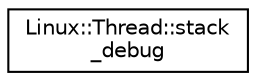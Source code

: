 digraph "Graphical Class Hierarchy"
{
 // INTERACTIVE_SVG=YES
  edge [fontname="Helvetica",fontsize="10",labelfontname="Helvetica",labelfontsize="10"];
  node [fontname="Helvetica",fontsize="10",shape=record];
  rankdir="LR";
  Node1 [label="Linux::Thread::stack\l_debug",height=0.2,width=0.4,color="black", fillcolor="white", style="filled",URL="$structLinux_1_1Thread_1_1stack__debug.html"];
}
